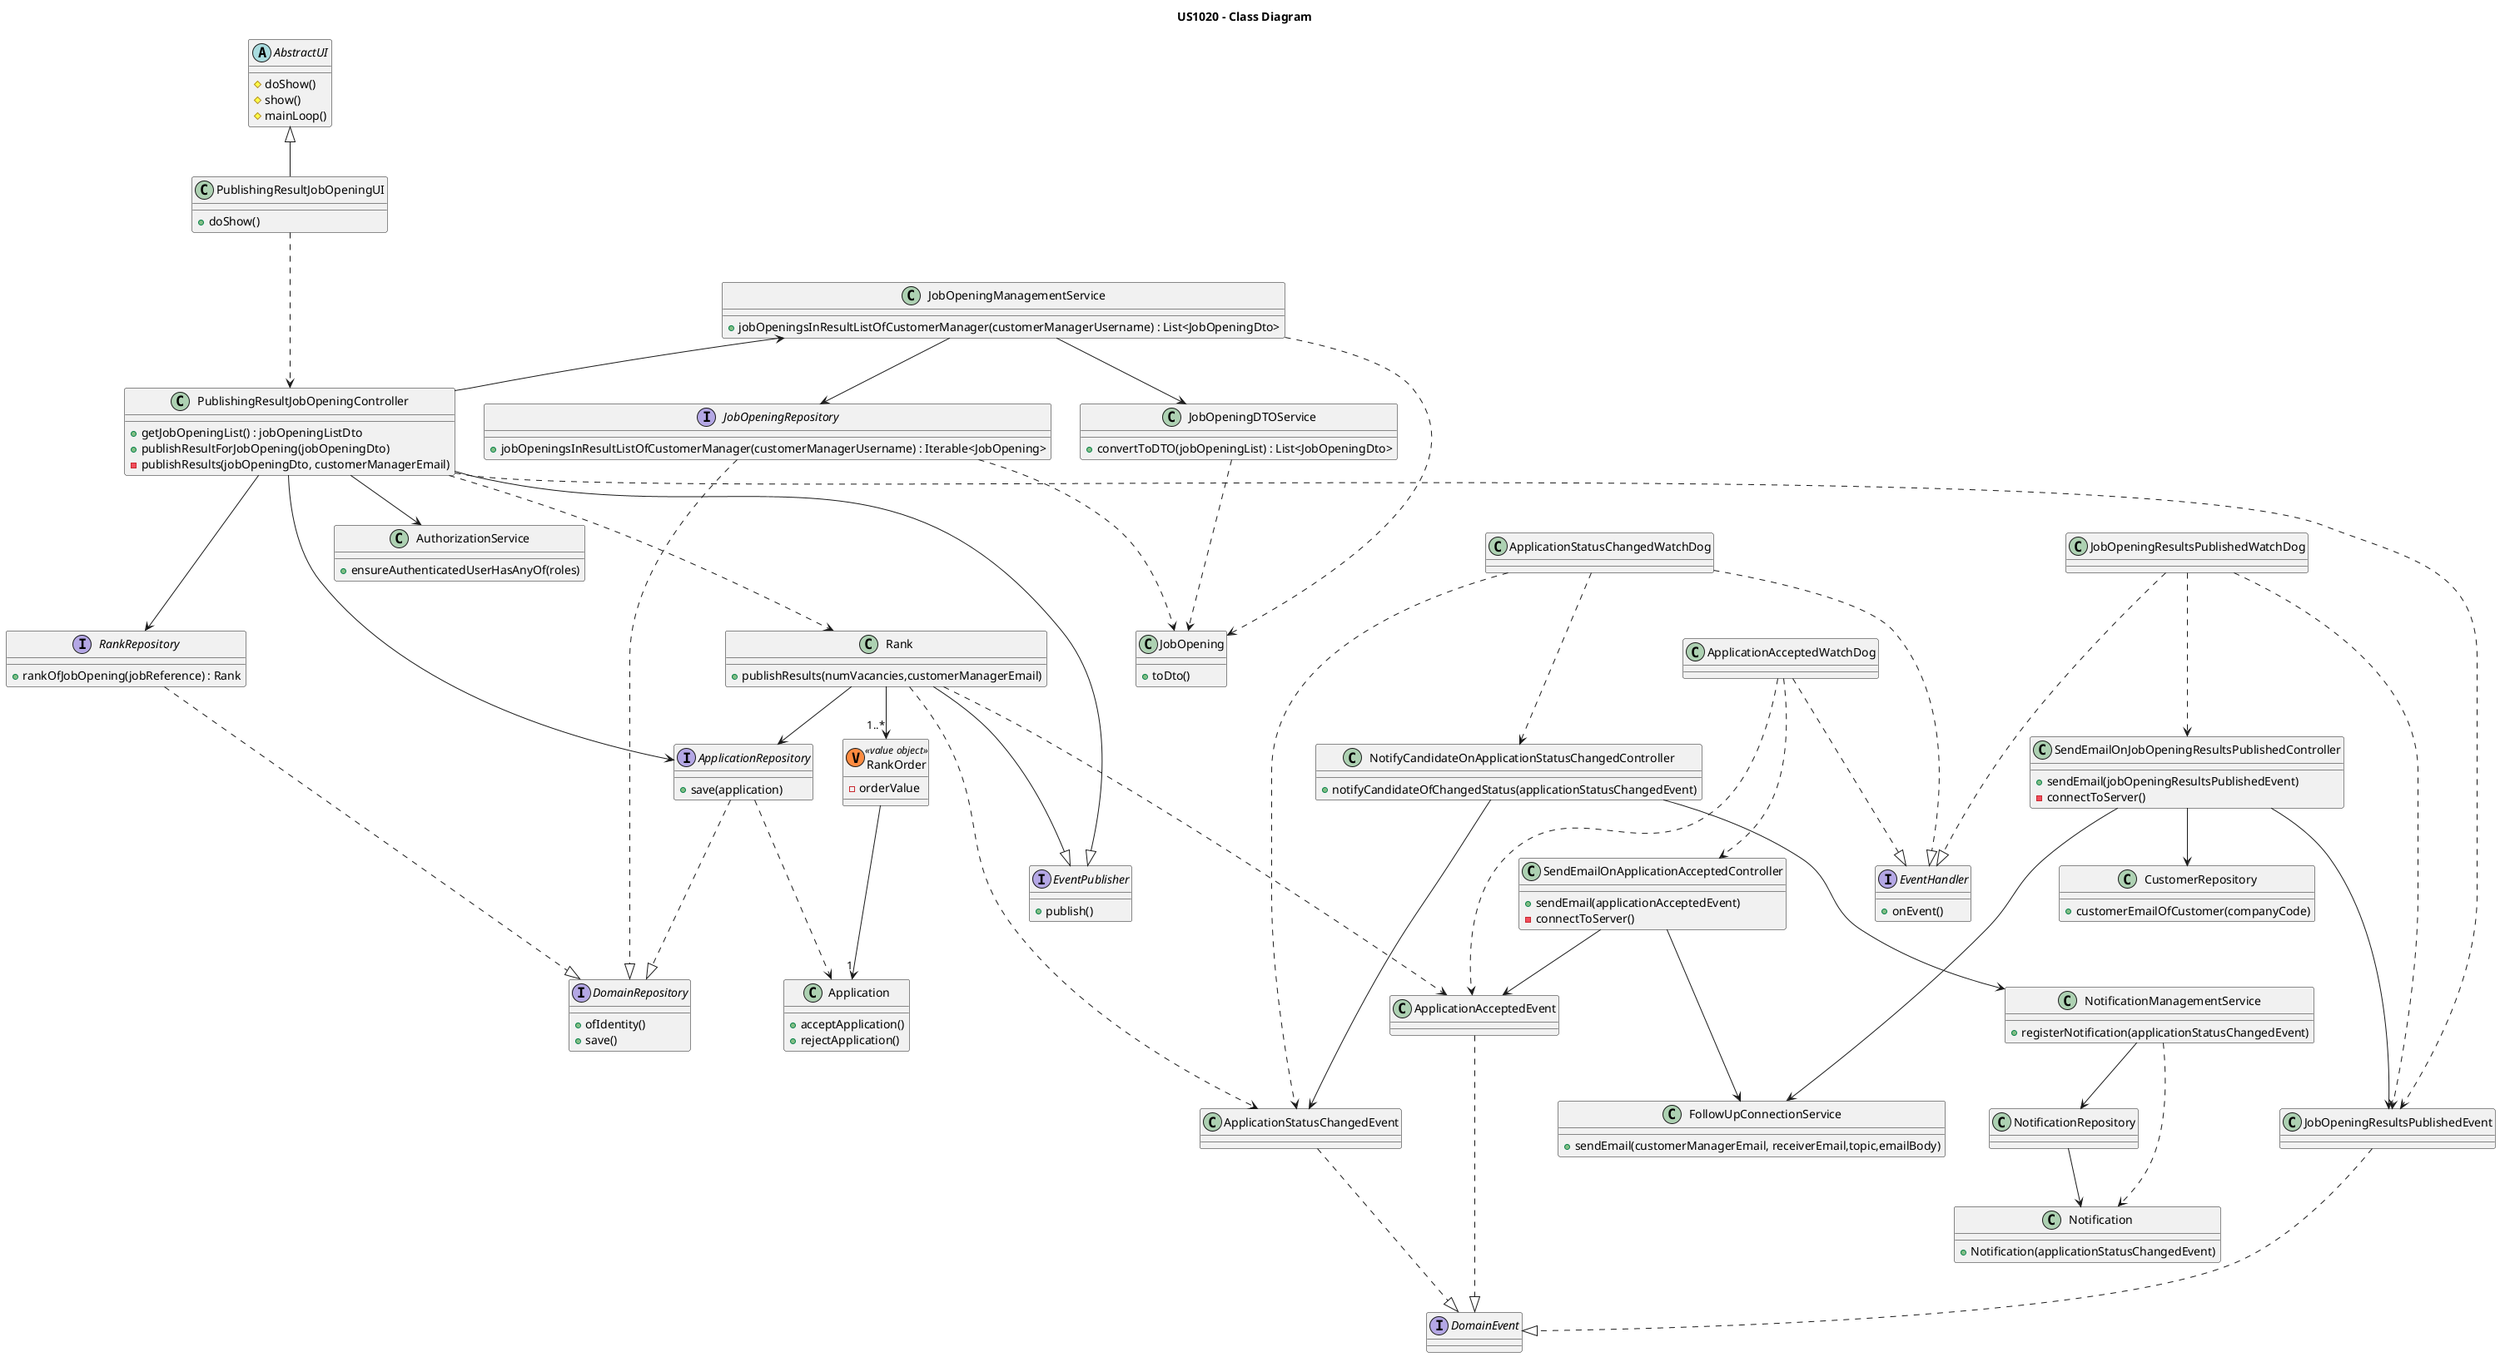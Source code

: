 @startuml
'https://plantuml.com/class-diagram

title US1020 - Class Diagram



abstract class AbstractUI {
    # doShow()
    # show()
    # mainLoop()
}

class PublishingResultJobOpeningUI {
+ doShow()
}

class PublishingResultJobOpeningController  {
+ getJobOpeningList() : jobOpeningListDto
+ publishResultForJobOpening(jobOpeningDto)
- publishResults(jobOpeningDto, customerManagerEmail)
}


interface ApplicationRepository {
+ save(application)
}

class Application {
+ acceptApplication()
+ rejectApplication()
}

interface  RankRepository {
+ rankOfJobOpening(jobReference) : Rank
}

class Rank {
+ publishResults(numVacancies,customerManagerEmail)
}

class AuthorizationService {
+ ensureAuthenticatedUserHasAnyOf(roles)
}


interface DomainRepository {
+ ofIdentity()
+ save()
}

interface JobOpeningRepository {
+ jobOpeningsInResultListOfCustomerManager(customerManagerUsername) : Iterable<JobOpening>
}
class JobOpeningManagementService{
+ jobOpeningsInResultListOfCustomerManager(customerManagerUsername) : List<JobOpeningDto>
}
class JobOpeningDTOService{
+ convertToDTO(jobOpeningList) : List<JobOpeningDto>
}
class JobOpening {
+ toDto()
}


interface EventPublisher{
+publish()
}
interface EventHandler{
+onEvent()
}
interface DomainEvent{
}

'Job Opening Results Published
class JobOpeningResultsPublishedWatchDog{
}

class JobOpeningResultsPublishedEvent{
}
class SendEmailOnJobOpeningResultsPublishedController{
+ sendEmail(jobOpeningResultsPublishedEvent)
- connectToServer()
}
class CustomerRepository{
+ customerEmailOfCustomer(companyCode)
}

'Application Status Changed Event
class ApplicationStatusChangedWatchDog{
}

class ApplicationStatusChangedEvent{
}
class NotifyCandidateOnApplicationStatusChangedController{
+ notifyCandidateOfChangedStatus(applicationStatusChangedEvent)
}
class NotificationRepository{
}
class NotificationManagementService{
+ registerNotification(applicationStatusChangedEvent)
}
class Notification {
+ Notification(applicationStatusChangedEvent)
}

'Application Accepted Event
class ApplicationAcceptedWatchDog{
}

class ApplicationAcceptedEvent{
}
class SendEmailOnApplicationAcceptedController{
+ sendEmail(applicationAcceptedEvent)
- connectToServer()
}
class FollowUpConnectionService{
+ sendEmail(customerManagerEmail, receiverEmail,topic,emailBody)
}
class RankOrder <<(V,#FF8B40) value object>> {
- orderValue
}

AbstractUI <|-- PublishingResultJobOpeningUI

PublishingResultJobOpeningUI .--> PublishingResultJobOpeningController

PublishingResultJobOpeningController --> AuthorizationService

PublishingResultJobOpeningController --> ApplicationRepository
JobOpeningManagementService --> JobOpeningRepository
JobOpeningManagementService --> JobOpeningDTOService
JobOpeningManagementService .-> JobOpening
JobOpeningDTOService .-> JobOpening
ApplicationRepository .--> Application
ApplicationRepository .--|> DomainRepository
RankRepository .-|> DomainRepository

ApplicationAcceptedEvent .-|> DomainEvent
JobOpeningResultsPublishedEvent .--|> DomainEvent
ApplicationStatusChangedEvent .--|> DomainEvent

Rank ---|> EventPublisher
ApplicationAcceptedWatchDog .--|> EventHandler
JobOpeningResultsPublishedWatchDog .--|> EventHandler
ApplicationStatusChangedWatchDog .---|> EventHandler
ApplicationAcceptedWatchDog .--> SendEmailOnApplicationAcceptedController
JobOpeningResultsPublishedWatchDog .--> SendEmailOnJobOpeningResultsPublishedController
ApplicationStatusChangedWatchDog .--> NotifyCandidateOnApplicationStatusChangedController
ApplicationAcceptedWatchDog .--> ApplicationAcceptedEvent
JobOpeningResultsPublishedWatchDog .--> JobOpeningResultsPublishedEvent
ApplicationStatusChangedWatchDog .--> ApplicationStatusChangedEvent

SendEmailOnApplicationAcceptedController ---> FollowUpConnectionService
SendEmailOnJobOpeningResultsPublishedController ---> FollowUpConnectionService
SendEmailOnJobOpeningResultsPublishedController --> CustomerRepository
NotifyCandidateOnApplicationStatusChangedController ---> NotificationManagementService
NotificationManagementService .--> Notification
NotificationManagementService --> NotificationRepository
NotificationRepository --> Notification

SendEmailOnApplicationAcceptedController --> ApplicationAcceptedEvent
SendEmailOnJobOpeningResultsPublishedController ----> JobOpeningResultsPublishedEvent
NotifyCandidateOnApplicationStatusChangedController --> ApplicationStatusChangedEvent
PublishingResultJobOpeningController --> RankRepository
PublishingResultJobOpeningController .--> Rank
Rank --> "1..*" RankOrder
RankOrder --> "1" Application
Rank --> ApplicationRepository
Rank .----> ApplicationStatusChangedEvent
Rank .---> ApplicationAcceptedEvent

PublishingResultJobOpeningController .-----> JobOpeningResultsPublishedEvent
PublishingResultJobOpeningController  --|> EventPublisher
PublishingResultJobOpeningController -up-> JobOpeningManagementService
JobOpeningRepository .-|> DomainRepository
JobOpeningRepository .--> JobOpening

@enduml
